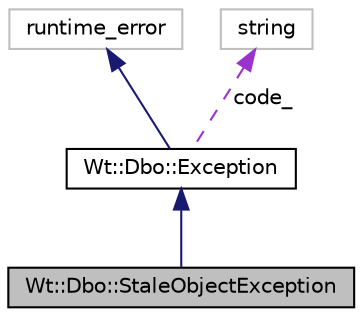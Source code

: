 digraph "Wt::Dbo::StaleObjectException"
{
 // LATEX_PDF_SIZE
  edge [fontname="Helvetica",fontsize="10",labelfontname="Helvetica",labelfontsize="10"];
  node [fontname="Helvetica",fontsize="10",shape=record];
  Node1 [label="Wt::Dbo::StaleObjectException",height=0.2,width=0.4,color="black", fillcolor="grey75", style="filled", fontcolor="black",tooltip="Exception thrown when Wt::Dbo detects a concurrent modification"];
  Node2 -> Node1 [dir="back",color="midnightblue",fontsize="10",style="solid"];
  Node2 [label="Wt::Dbo::Exception",height=0.2,width=0.4,color="black", fillcolor="white", style="filled",URL="$classWt_1_1Dbo_1_1Exception.html",tooltip="Exception base class for Wt::Dbo."];
  Node3 -> Node2 [dir="back",color="midnightblue",fontsize="10",style="solid"];
  Node3 [label="runtime_error",height=0.2,width=0.4,color="grey75", fillcolor="white", style="filled",tooltip=" "];
  Node4 -> Node2 [dir="back",color="darkorchid3",fontsize="10",style="dashed",label=" code_" ];
  Node4 [label="string",height=0.2,width=0.4,color="grey75", fillcolor="white", style="filled",tooltip=" "];
}
